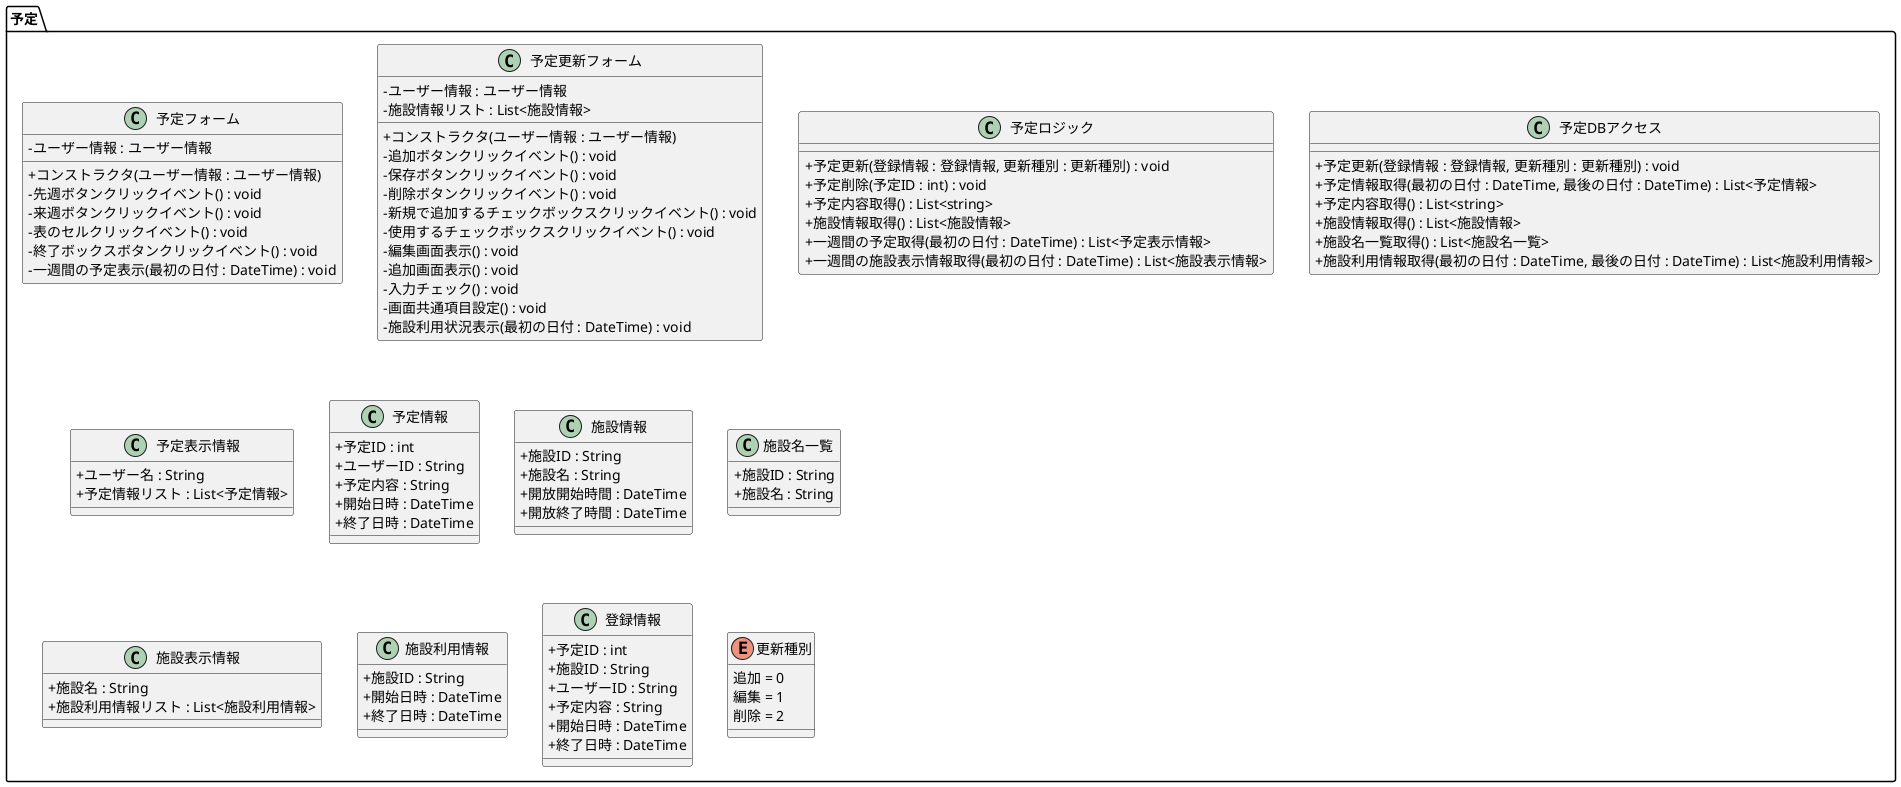 @startuml

skinparam classAttributeIconSize 0

namespace 予定 #FFFFFF {
  class 予定フォーム {
    - ユーザー情報 : ユーザー情報
    + コンストラクタ(ユーザー情報 : ユーザー情報)
    - 先週ボタンクリックイベント() : void
    - 来週ボタンクリックイベント() : void
    - 表のセルクリックイベント() : void
    - 終了ボックスボタンクリックイベント() : void
    - 一週間の予定表示(最初の日付 : DateTime) : void
  }
  
  class 予定更新フォーム {
    - ユーザー情報 : ユーザー情報
    - 施設情報リスト : List<施設情報>
    + コンストラクタ(ユーザー情報 : ユーザー情報)
    - 追加ボタンクリックイベント() : void
    - 保存ボタンクリックイベント() : void
    - 削除ボタンクリックイベント() : void
    - 新規で追加するチェックボックスクリックイベント() : void
    - 使用するチェックボックスクリックイベント() : void
    - 編集画面表示() : void
    - 追加画面表示() : void
    - 入力チェック() : void
    - 画面共通項目設定() : void
    - 施設利用状況表示(最初の日付 : DateTime) : void
  }

  class 予定ロジック {
    + 予定更新(登録情報 : 登録情報, 更新種別 : 更新種別) : void
    + 予定削除(予定ID : int) : void
    + 予定内容取得() : List<string>
    + 施設情報取得() : List<施設情報>
    + 一週間の予定取得(最初の日付 : DateTime) : List<予定表示情報>
    + 一週間の施設表示情報取得(最初の日付 : DateTime) : List<施設表示情報>
  }
  
  class 予定DBアクセス {
    + 予定更新(登録情報 : 登録情報, 更新種別 : 更新種別) : void
    + 予定情報取得(最初の日付 : DateTime, 最後の日付 : DateTime) : List<予定情報>
    + 予定内容取得() : List<string>
    + 施設情報取得() : List<施設情報>
    + 施設名一覧取得() : List<施設名一覧>
    + 施設利用情報取得(最初の日付 : DateTime, 最後の日付 : DateTime) : List<施設利用情報>
  }

  class 予定表示情報 {
     + ユーザー名 : String
     + 予定情報リスト : List<予定情報>
  }

  class 予定情報 {
     + 予定ID : int
     + ユーザーID : String
     + 予定内容 : String
     + 開始日時 : DateTime
     + 終了日時 : DateTime
  }

  class 施設情報 {
     + 施設ID : String
     + 施設名 : String
     + 開放開始時間 : DateTime
     + 開放終了時間 : DateTime
  }

  class 施設名一覧 {
     + 施設ID : String
     + 施設名 : String
  }

  class 施設表示情報 {
     + 施設名 : String
     + 施設利用情報リスト : List<施設利用情報>
  }

  class 施設利用情報 {
     + 施設ID : String
     + 開始日時 : DateTime
     + 終了日時 : DateTime
  }

  class 登録情報 {
     + 予定ID : int
     + 施設ID : String
     + ユーザーID : String
     + 予定内容 : String
     + 開始日時 : DateTime
     + 終了日時 : DateTime
  }

  enum 更新種別 {
    追加 = 0
    編集 = 1
    削除 = 2
  }
}

@enduml